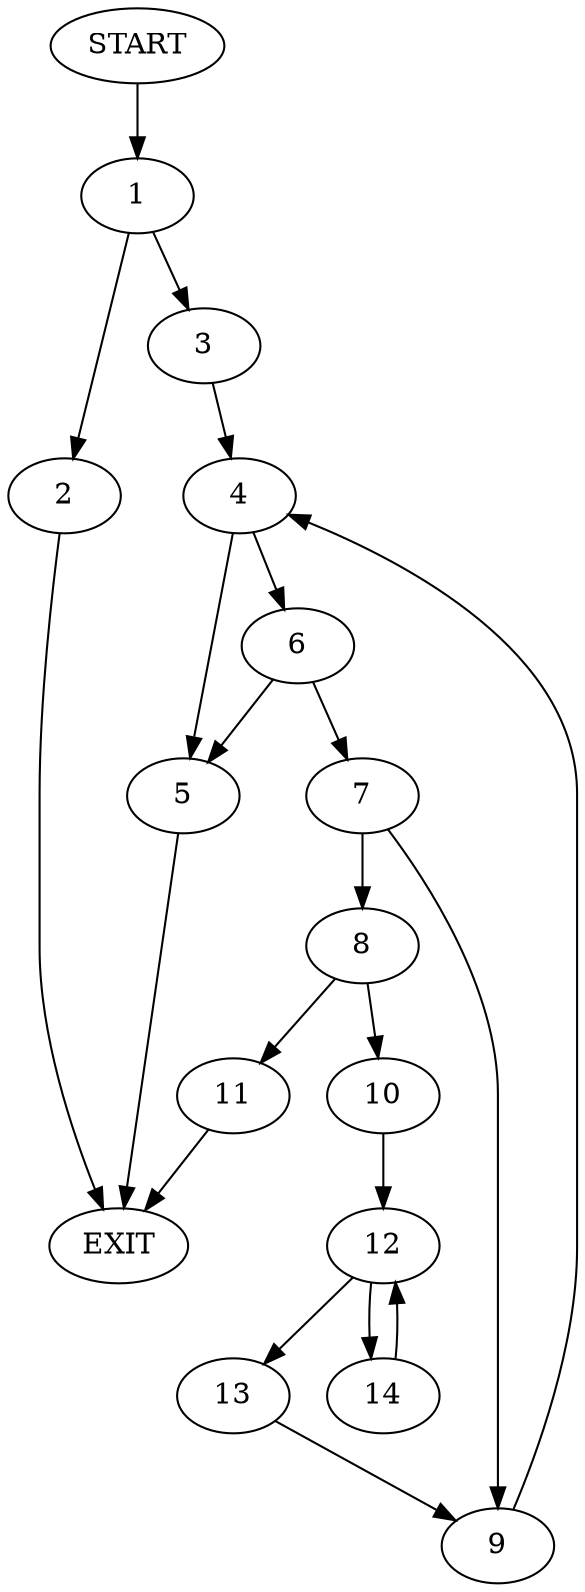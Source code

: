 digraph {
0 [label="START"]
15 [label="EXIT"]
0 -> 1
1 -> 2
1 -> 3
3 -> 4
2 -> 15
4 -> 5
4 -> 6
5 -> 15
6 -> 7
6 -> 5
7 -> 8
7 -> 9
9 -> 4
8 -> 10
8 -> 11
11 -> 15
10 -> 12
12 -> 13
12 -> 14
13 -> 9
14 -> 12
}
